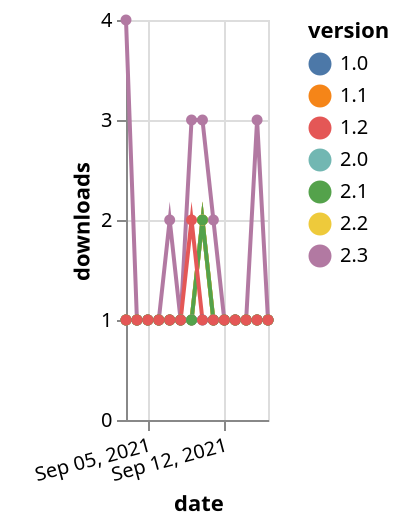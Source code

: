 {"$schema": "https://vega.github.io/schema/vega-lite/v5.json", "description": "A simple bar chart with embedded data.", "data": {"values": [{"date": "2021-09-03", "total": 496, "delta": 4, "version": "2.3"}, {"date": "2021-09-04", "total": 497, "delta": 1, "version": "2.3"}, {"date": "2021-09-05", "total": 498, "delta": 1, "version": "2.3"}, {"date": "2021-09-06", "total": 499, "delta": 1, "version": "2.3"}, {"date": "2021-09-07", "total": 501, "delta": 2, "version": "2.3"}, {"date": "2021-09-08", "total": 502, "delta": 1, "version": "2.3"}, {"date": "2021-09-09", "total": 505, "delta": 3, "version": "2.3"}, {"date": "2021-09-10", "total": 508, "delta": 3, "version": "2.3"}, {"date": "2021-09-11", "total": 510, "delta": 2, "version": "2.3"}, {"date": "2021-09-12", "total": 511, "delta": 1, "version": "2.3"}, {"date": "2021-09-13", "total": 512, "delta": 1, "version": "2.3"}, {"date": "2021-09-14", "total": 513, "delta": 1, "version": "2.3"}, {"date": "2021-09-15", "total": 516, "delta": 3, "version": "2.3"}, {"date": "2021-09-16", "total": 517, "delta": 1, "version": "2.3"}, {"date": "2021-09-03", "total": 201, "delta": 1, "version": "2.0"}, {"date": "2021-09-04", "total": 202, "delta": 1, "version": "2.0"}, {"date": "2021-09-05", "total": 203, "delta": 1, "version": "2.0"}, {"date": "2021-09-06", "total": 204, "delta": 1, "version": "2.0"}, {"date": "2021-09-07", "total": 205, "delta": 1, "version": "2.0"}, {"date": "2021-09-08", "total": 206, "delta": 1, "version": "2.0"}, {"date": "2021-09-09", "total": 207, "delta": 1, "version": "2.0"}, {"date": "2021-09-10", "total": 209, "delta": 2, "version": "2.0"}, {"date": "2021-09-11", "total": 210, "delta": 1, "version": "2.0"}, {"date": "2021-09-12", "total": 211, "delta": 1, "version": "2.0"}, {"date": "2021-09-13", "total": 212, "delta": 1, "version": "2.0"}, {"date": "2021-09-14", "total": 213, "delta": 1, "version": "2.0"}, {"date": "2021-09-15", "total": 214, "delta": 1, "version": "2.0"}, {"date": "2021-09-16", "total": 215, "delta": 1, "version": "2.0"}, {"date": "2021-09-03", "total": 225, "delta": 1, "version": "1.1"}, {"date": "2021-09-04", "total": 226, "delta": 1, "version": "1.1"}, {"date": "2021-09-05", "total": 227, "delta": 1, "version": "1.1"}, {"date": "2021-09-06", "total": 228, "delta": 1, "version": "1.1"}, {"date": "2021-09-07", "total": 229, "delta": 1, "version": "1.1"}, {"date": "2021-09-08", "total": 230, "delta": 1, "version": "1.1"}, {"date": "2021-09-09", "total": 231, "delta": 1, "version": "1.1"}, {"date": "2021-09-10", "total": 233, "delta": 2, "version": "1.1"}, {"date": "2021-09-11", "total": 234, "delta": 1, "version": "1.1"}, {"date": "2021-09-12", "total": 235, "delta": 1, "version": "1.1"}, {"date": "2021-09-13", "total": 236, "delta": 1, "version": "1.1"}, {"date": "2021-09-14", "total": 237, "delta": 1, "version": "1.1"}, {"date": "2021-09-15", "total": 238, "delta": 1, "version": "1.1"}, {"date": "2021-09-16", "total": 239, "delta": 1, "version": "1.1"}, {"date": "2021-09-03", "total": 239, "delta": 1, "version": "2.2"}, {"date": "2021-09-04", "total": 240, "delta": 1, "version": "2.2"}, {"date": "2021-09-05", "total": 241, "delta": 1, "version": "2.2"}, {"date": "2021-09-06", "total": 242, "delta": 1, "version": "2.2"}, {"date": "2021-09-07", "total": 243, "delta": 1, "version": "2.2"}, {"date": "2021-09-08", "total": 244, "delta": 1, "version": "2.2"}, {"date": "2021-09-09", "total": 245, "delta": 1, "version": "2.2"}, {"date": "2021-09-10", "total": 247, "delta": 2, "version": "2.2"}, {"date": "2021-09-11", "total": 248, "delta": 1, "version": "2.2"}, {"date": "2021-09-12", "total": 249, "delta": 1, "version": "2.2"}, {"date": "2021-09-13", "total": 250, "delta": 1, "version": "2.2"}, {"date": "2021-09-14", "total": 251, "delta": 1, "version": "2.2"}, {"date": "2021-09-15", "total": 252, "delta": 1, "version": "2.2"}, {"date": "2021-09-16", "total": 253, "delta": 1, "version": "2.2"}, {"date": "2021-09-03", "total": 220, "delta": 1, "version": "1.0"}, {"date": "2021-09-04", "total": 221, "delta": 1, "version": "1.0"}, {"date": "2021-09-05", "total": 222, "delta": 1, "version": "1.0"}, {"date": "2021-09-06", "total": 223, "delta": 1, "version": "1.0"}, {"date": "2021-09-07", "total": 224, "delta": 1, "version": "1.0"}, {"date": "2021-09-08", "total": 225, "delta": 1, "version": "1.0"}, {"date": "2021-09-09", "total": 226, "delta": 1, "version": "1.0"}, {"date": "2021-09-10", "total": 227, "delta": 1, "version": "1.0"}, {"date": "2021-09-11", "total": 228, "delta": 1, "version": "1.0"}, {"date": "2021-09-12", "total": 229, "delta": 1, "version": "1.0"}, {"date": "2021-09-13", "total": 230, "delta": 1, "version": "1.0"}, {"date": "2021-09-14", "total": 231, "delta": 1, "version": "1.0"}, {"date": "2021-09-15", "total": 232, "delta": 1, "version": "1.0"}, {"date": "2021-09-16", "total": 233, "delta": 1, "version": "1.0"}, {"date": "2021-09-03", "total": 287, "delta": 1, "version": "2.1"}, {"date": "2021-09-04", "total": 288, "delta": 1, "version": "2.1"}, {"date": "2021-09-05", "total": 289, "delta": 1, "version": "2.1"}, {"date": "2021-09-06", "total": 290, "delta": 1, "version": "2.1"}, {"date": "2021-09-07", "total": 291, "delta": 1, "version": "2.1"}, {"date": "2021-09-08", "total": 292, "delta": 1, "version": "2.1"}, {"date": "2021-09-09", "total": 293, "delta": 1, "version": "2.1"}, {"date": "2021-09-10", "total": 295, "delta": 2, "version": "2.1"}, {"date": "2021-09-11", "total": 296, "delta": 1, "version": "2.1"}, {"date": "2021-09-12", "total": 297, "delta": 1, "version": "2.1"}, {"date": "2021-09-13", "total": 298, "delta": 1, "version": "2.1"}, {"date": "2021-09-14", "total": 299, "delta": 1, "version": "2.1"}, {"date": "2021-09-15", "total": 300, "delta": 1, "version": "2.1"}, {"date": "2021-09-16", "total": 301, "delta": 1, "version": "2.1"}, {"date": "2021-09-03", "total": 301, "delta": 1, "version": "1.2"}, {"date": "2021-09-04", "total": 302, "delta": 1, "version": "1.2"}, {"date": "2021-09-05", "total": 303, "delta": 1, "version": "1.2"}, {"date": "2021-09-06", "total": 304, "delta": 1, "version": "1.2"}, {"date": "2021-09-07", "total": 305, "delta": 1, "version": "1.2"}, {"date": "2021-09-08", "total": 306, "delta": 1, "version": "1.2"}, {"date": "2021-09-09", "total": 308, "delta": 2, "version": "1.2"}, {"date": "2021-09-10", "total": 309, "delta": 1, "version": "1.2"}, {"date": "2021-09-11", "total": 310, "delta": 1, "version": "1.2"}, {"date": "2021-09-12", "total": 311, "delta": 1, "version": "1.2"}, {"date": "2021-09-13", "total": 312, "delta": 1, "version": "1.2"}, {"date": "2021-09-14", "total": 313, "delta": 1, "version": "1.2"}, {"date": "2021-09-15", "total": 314, "delta": 1, "version": "1.2"}, {"date": "2021-09-16", "total": 315, "delta": 1, "version": "1.2"}]}, "width": "container", "mark": {"type": "line", "point": {"filled": true}}, "encoding": {"x": {"field": "date", "type": "temporal", "timeUnit": "yearmonthdate", "title": "date", "axis": {"labelAngle": -15}}, "y": {"field": "delta", "type": "quantitative", "title": "downloads"}, "color": {"field": "version", "type": "nominal"}, "tooltip": {"field": "delta"}}}